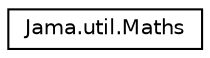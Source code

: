 digraph "Graphical Class Hierarchy"
{
  edge [fontname="Helvetica",fontsize="10",labelfontname="Helvetica",labelfontsize="10"];
  node [fontname="Helvetica",fontsize="10",shape=record];
  rankdir="LR";
  Node1 [label="Jama.util.Maths",height=0.2,width=0.4,color="black", fillcolor="white", style="filled",URL="$class_jama_1_1util_1_1_maths.html"];
}
